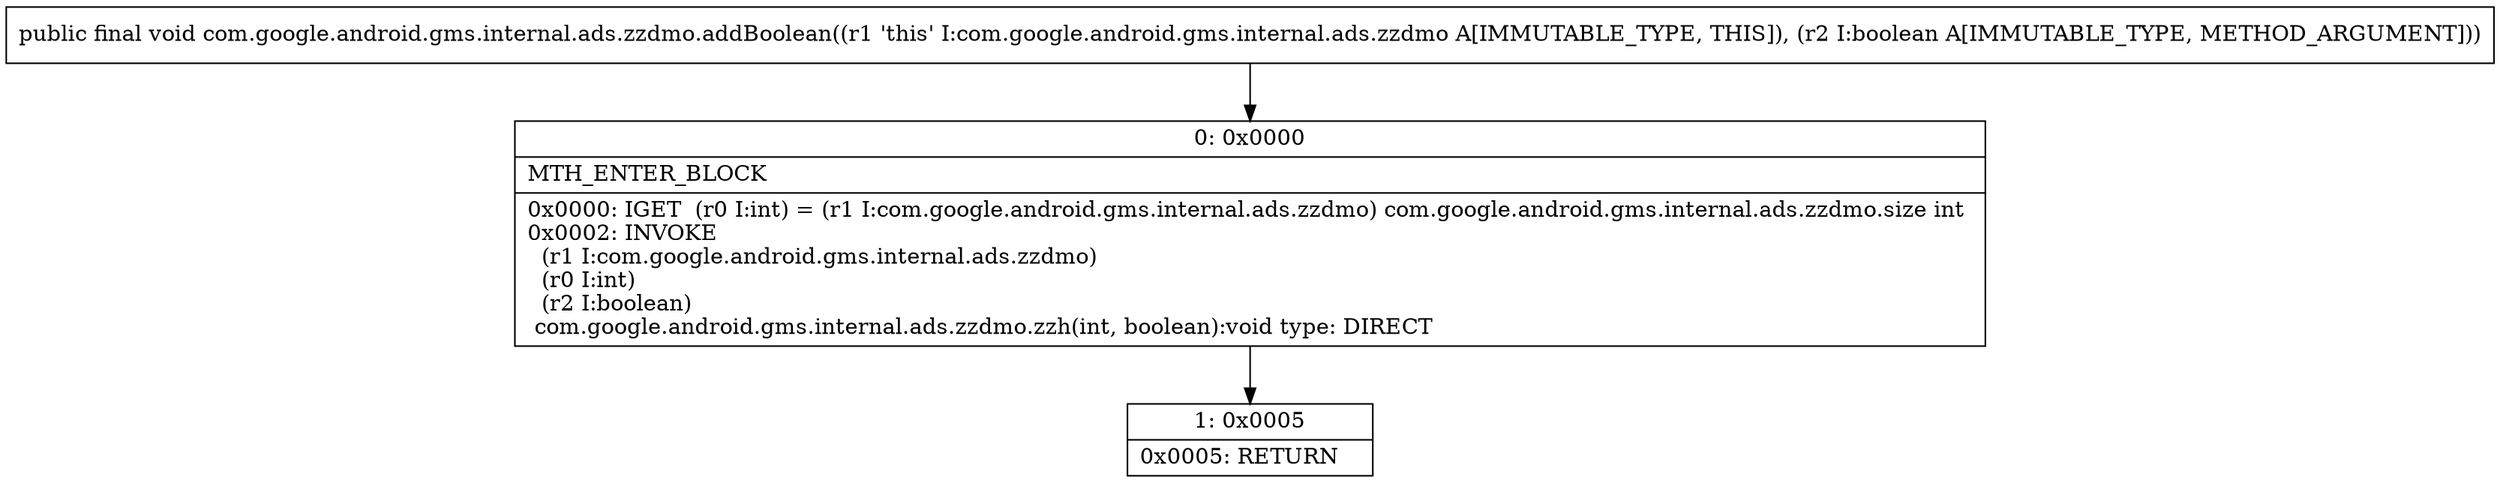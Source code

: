 digraph "CFG forcom.google.android.gms.internal.ads.zzdmo.addBoolean(Z)V" {
Node_0 [shape=record,label="{0\:\ 0x0000|MTH_ENTER_BLOCK\l|0x0000: IGET  (r0 I:int) = (r1 I:com.google.android.gms.internal.ads.zzdmo) com.google.android.gms.internal.ads.zzdmo.size int \l0x0002: INVOKE  \l  (r1 I:com.google.android.gms.internal.ads.zzdmo)\l  (r0 I:int)\l  (r2 I:boolean)\l com.google.android.gms.internal.ads.zzdmo.zzh(int, boolean):void type: DIRECT \l}"];
Node_1 [shape=record,label="{1\:\ 0x0005|0x0005: RETURN   \l}"];
MethodNode[shape=record,label="{public final void com.google.android.gms.internal.ads.zzdmo.addBoolean((r1 'this' I:com.google.android.gms.internal.ads.zzdmo A[IMMUTABLE_TYPE, THIS]), (r2 I:boolean A[IMMUTABLE_TYPE, METHOD_ARGUMENT])) }"];
MethodNode -> Node_0;
Node_0 -> Node_1;
}

